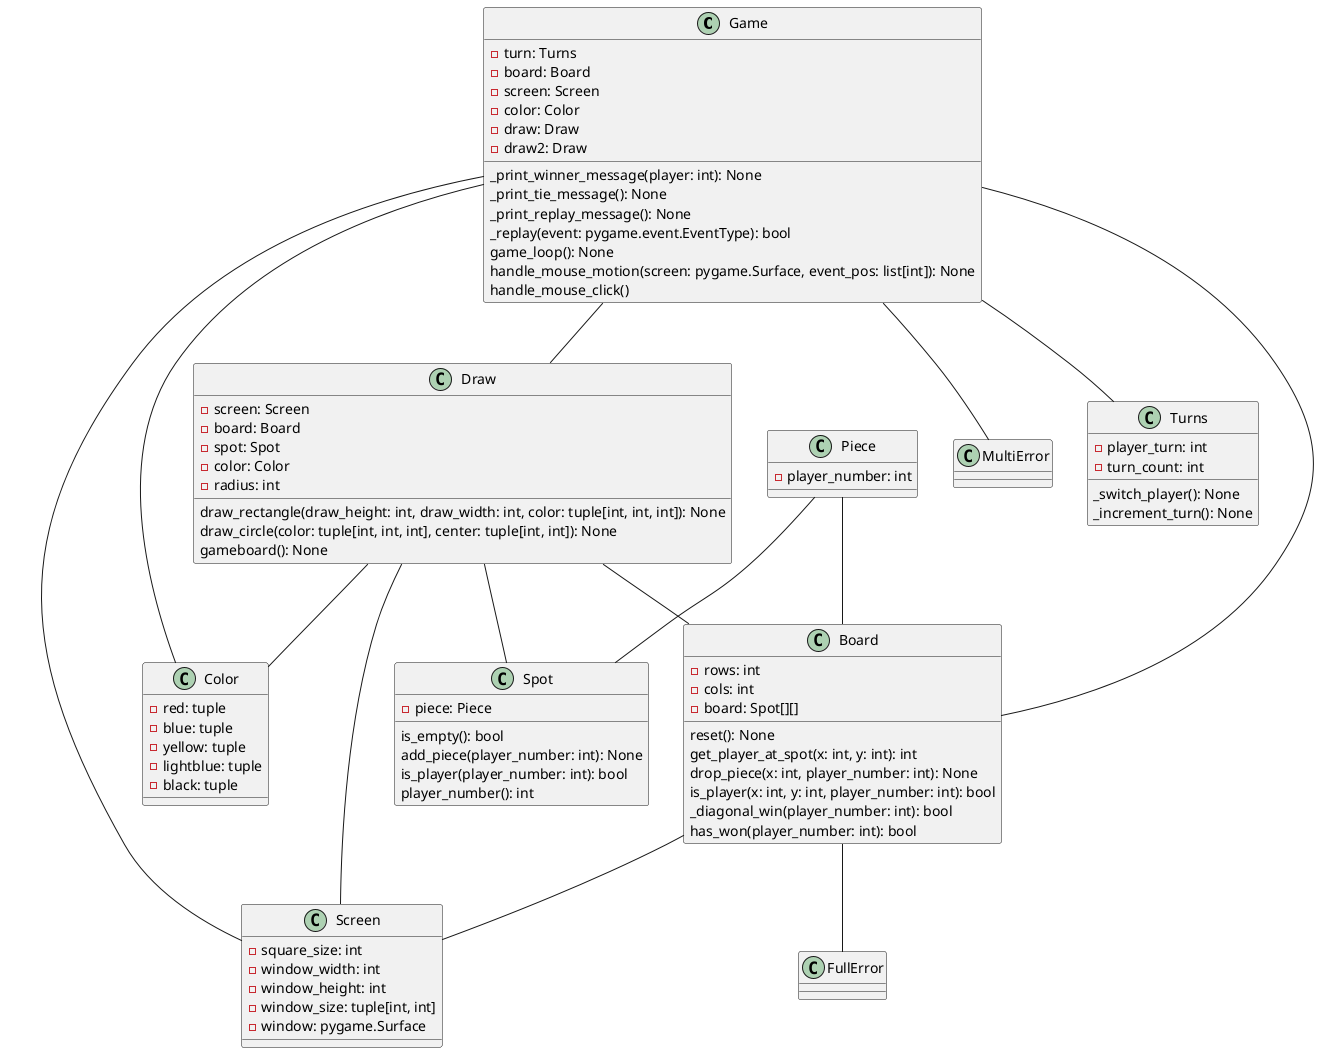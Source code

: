 @startuml
' Define classes with their methods and attributes

class Game {
  -turn: Turns
  -board: Board
  -screen: Screen
  -color: Color
  -draw: Draw
  -draw2: Draw
  _print_winner_message(player: int): None
  _print_tie_message(): None
  _print_replay_message(): None
  _replay(event: pygame.event.EventType): bool
  game_loop(): None
  handle_mouse_motion(screen: pygame.Surface, event_pos: list[int]): None
  handle_mouse_click()
}

class Turns {
  -player_turn: int
  -turn_count: int
  _switch_player(): None
  _increment_turn(): None
}

class Board {
  -rows: int
  -cols: int
  -board: Spot[][]
  reset(): None
  get_player_at_spot(x: int, y: int): int
  drop_piece(x: int, player_number: int): None
  is_player(x: int, y: int, player_number: int): bool
  _diagonal_win(player_number: int): bool
  has_won(player_number: int): bool
}

class Screen {
  -square_size: int
  -window_width: int
  -window_height: int
  -window_size: tuple[int, int]
  -window: pygame.Surface
}

class Spot {
  -piece: Piece
  is_empty(): bool
  add_piece(player_number: int): None
  is_player(player_number: int): bool
  player_number(): int
}

class Piece {
  -player_number: int
}

class Draw {
  -screen: Screen
  -board: Board
  -spot: Spot
  -color: Color
  -radius: int
  draw_rectangle(draw_height: int, draw_width: int, color: tuple[int, int, int]): None
  draw_circle(color: tuple[int, int, int], center: tuple[int, int]): None
  gameboard(): None
}

class Color {
  -red: tuple
  -blue: tuple
  -yellow: tuple
  -lightblue: tuple
  -black: tuple
}

' Relationships
Game -- Turns
Game -- Board
Game -- Screen
Game -- Color
Game -- Draw
Board -- Screen
Piece -- Spot
Piece -- Board
Draw -- Board
Draw -- Screen
Draw -- Color
Draw -- Spot

class MultiError
class FullError

Game -- MultiError
Board -- FullError

@enduml
